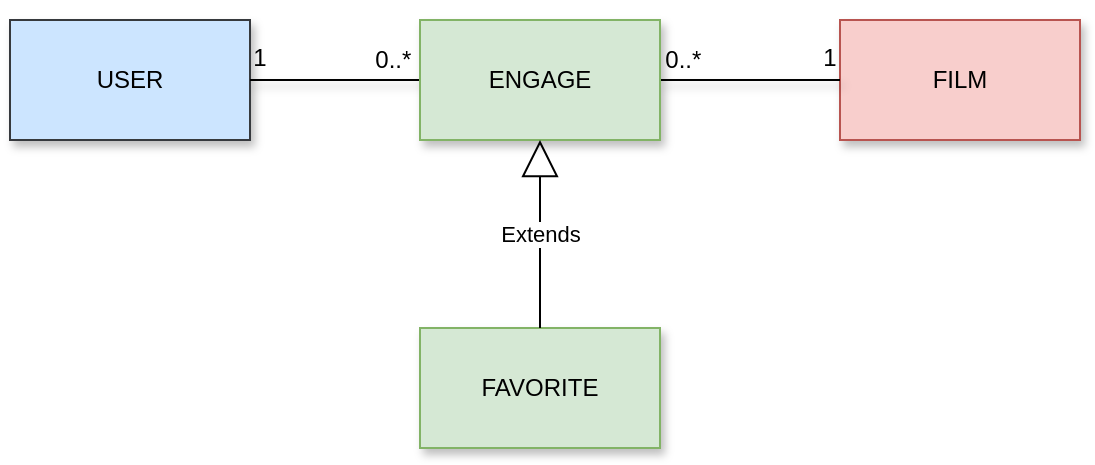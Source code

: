 <mxfile version="12.1.0" type="device" pages="1"><diagram id="Bxf1iPgv2D-pFVaHU1Q9" name="Pagina-1"><mxGraphModel dx="843" dy="628" grid="1" gridSize="10" guides="1" tooltips="1" connect="1" arrows="1" fold="1" page="1" pageScale="1" pageWidth="827" pageHeight="1169" math="0" shadow="0"><root><mxCell id="0"/><mxCell id="1" parent="0"/><mxCell id="2-Q4DYHKu4WOxgmvIbEC-35" value="1" style="text;html=1;strokeColor=none;fillColor=none;align=center;verticalAlign=middle;whiteSpace=wrap;rounded=0;shadow=1;" parent="1" vertex="1"><mxGeometry x="595" y="320" width="40" height="20" as="geometry"/></mxCell><mxCell id="x7nz9GGV9tn5JTqJILxh-4" value="FILM" style="rounded=0;whiteSpace=wrap;html=1;fillColor=#f8cecc;strokeColor=#b85450;shadow=1;" parent="1" vertex="1"><mxGeometry x="605" y="326" width="120" height="60" as="geometry"/></mxCell><mxCell id="x7nz9GGV9tn5JTqJILxh-15" value="USER" style="rounded=0;whiteSpace=wrap;html=1;fillColor=#cce5ff;strokeColor=#36393d;shadow=1;" parent="1" vertex="1"><mxGeometry x="190" y="326" width="120" height="60" as="geometry"/></mxCell><mxCell id="sPR2WzAdjiXlMU15ZE1--2" value="" style="endArrow=none;html=1;exitX=0;exitY=0.5;exitDx=0;exitDy=0;rounded=0;shadow=1;entryX=1;entryY=0.5;entryDx=0;entryDy=0;" parent="1" source="x7nz9GGV9tn5JTqJILxh-4" target="c8PGMWdt5oB2AFCoAh2H-5" edge="1"><mxGeometry width="50" height="50" relative="1" as="geometry"><mxPoint x="650" y="366" as="sourcePoint"/><mxPoint x="540" y="356" as="targetPoint"/><Array as="points"/></mxGeometry></mxCell><mxCell id="sPR2WzAdjiXlMU15ZE1--5" value="" style="endArrow=none;html=1;rounded=0;shadow=1;exitX=0;exitY=0.5;exitDx=0;exitDy=0;entryX=1;entryY=0.5;entryDx=0;entryDy=0;" parent="1" source="c8PGMWdt5oB2AFCoAh2H-5" target="x7nz9GGV9tn5JTqJILxh-15" edge="1"><mxGeometry width="50" height="50" relative="1" as="geometry"><mxPoint x="320" y="390" as="sourcePoint"/><mxPoint x="290" y="359" as="targetPoint"/><Array as="points"/></mxGeometry></mxCell><mxCell id="sPR2WzAdjiXlMU15ZE1--6" value="1" style="text;html=1;strokeColor=none;fillColor=none;align=center;verticalAlign=middle;whiteSpace=wrap;rounded=0;spacingTop=-10;shadow=1;" parent="1" vertex="1"><mxGeometry x="580" y="340" width="40" height="20" as="geometry"/></mxCell><mxCell id="sPR2WzAdjiXlMU15ZE1--7" value="1" style="text;html=1;strokeColor=none;fillColor=none;align=center;verticalAlign=middle;whiteSpace=wrap;rounded=0;spacingTop=-10;shadow=1;" parent="1" vertex="1"><mxGeometry x="295.0" y="340" width="40" height="20" as="geometry"/></mxCell><mxCell id="sPR2WzAdjiXlMU15ZE1--10" value="0..*&amp;nbsp; &amp;nbsp; &amp;nbsp;" style="text;html=1;strokeColor=none;fillColor=none;align=center;verticalAlign=middle;whiteSpace=wrap;rounded=0;shadow=1;" parent="1" vertex="1"><mxGeometry x="515" y="336" width="40" height="20" as="geometry"/></mxCell><mxCell id="sPR2WzAdjiXlMU15ZE1--11" value="0..*&amp;nbsp; &amp;nbsp; &amp;nbsp;" style="text;html=1;strokeColor=none;fillColor=none;align=center;verticalAlign=middle;whiteSpace=wrap;rounded=0;shadow=1;" parent="1" vertex="1"><mxGeometry x="370" y="336" width="40" height="20" as="geometry"/></mxCell><mxCell id="c8PGMWdt5oB2AFCoAh2H-2" value="FAVORITE" style="rounded=0;whiteSpace=wrap;html=1;fillColor=#d5e8d4;strokeColor=#82b366;shadow=1;" parent="1" vertex="1"><mxGeometry x="395" y="480" width="120" height="60" as="geometry"/></mxCell><mxCell id="c8PGMWdt5oB2AFCoAh2H-5" value="ENGAGE" style="rounded=0;whiteSpace=wrap;html=1;fillColor=#d5e8d4;strokeColor=#82b366;shadow=1;" parent="1" vertex="1"><mxGeometry x="395" y="326" width="120" height="60" as="geometry"/></mxCell><mxCell id="c8PGMWdt5oB2AFCoAh2H-8" value="Extends" style="endArrow=block;endSize=16;endFill=0;html=1;entryX=0.5;entryY=1;entryDx=0;entryDy=0;exitX=0.5;exitY=0;exitDx=0;exitDy=0;" parent="1" source="c8PGMWdt5oB2AFCoAh2H-2" target="c8PGMWdt5oB2AFCoAh2H-5" edge="1"><mxGeometry width="160" relative="1" as="geometry"><mxPoint x="210" y="580" as="sourcePoint"/><mxPoint x="370" y="580" as="targetPoint"/></mxGeometry></mxCell></root></mxGraphModel></diagram></mxfile>